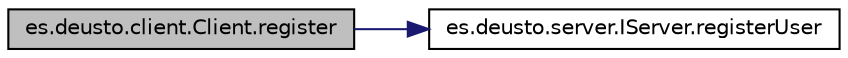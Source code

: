 digraph "es.deusto.client.Client.register"
{
 // LATEX_PDF_SIZE
  edge [fontname="Helvetica",fontsize="10",labelfontname="Helvetica",labelfontsize="10"];
  node [fontname="Helvetica",fontsize="10",shape=record];
  rankdir="LR";
  Node863 [label="es.deusto.client.Client.register",height=0.2,width=0.4,color="black", fillcolor="grey75", style="filled", fontcolor="black",tooltip=" "];
  Node863 -> Node864 [color="midnightblue",fontsize="10",style="solid",fontname="Helvetica"];
  Node864 [label="es.deusto.server.IServer.registerUser",height=0.2,width=0.4,color="black", fillcolor="white", style="filled",URL="$interfacees_1_1deusto_1_1server_1_1_i_server.html#a0f7b4961d46a018548d1abb59ab96790",tooltip=" "];
}
